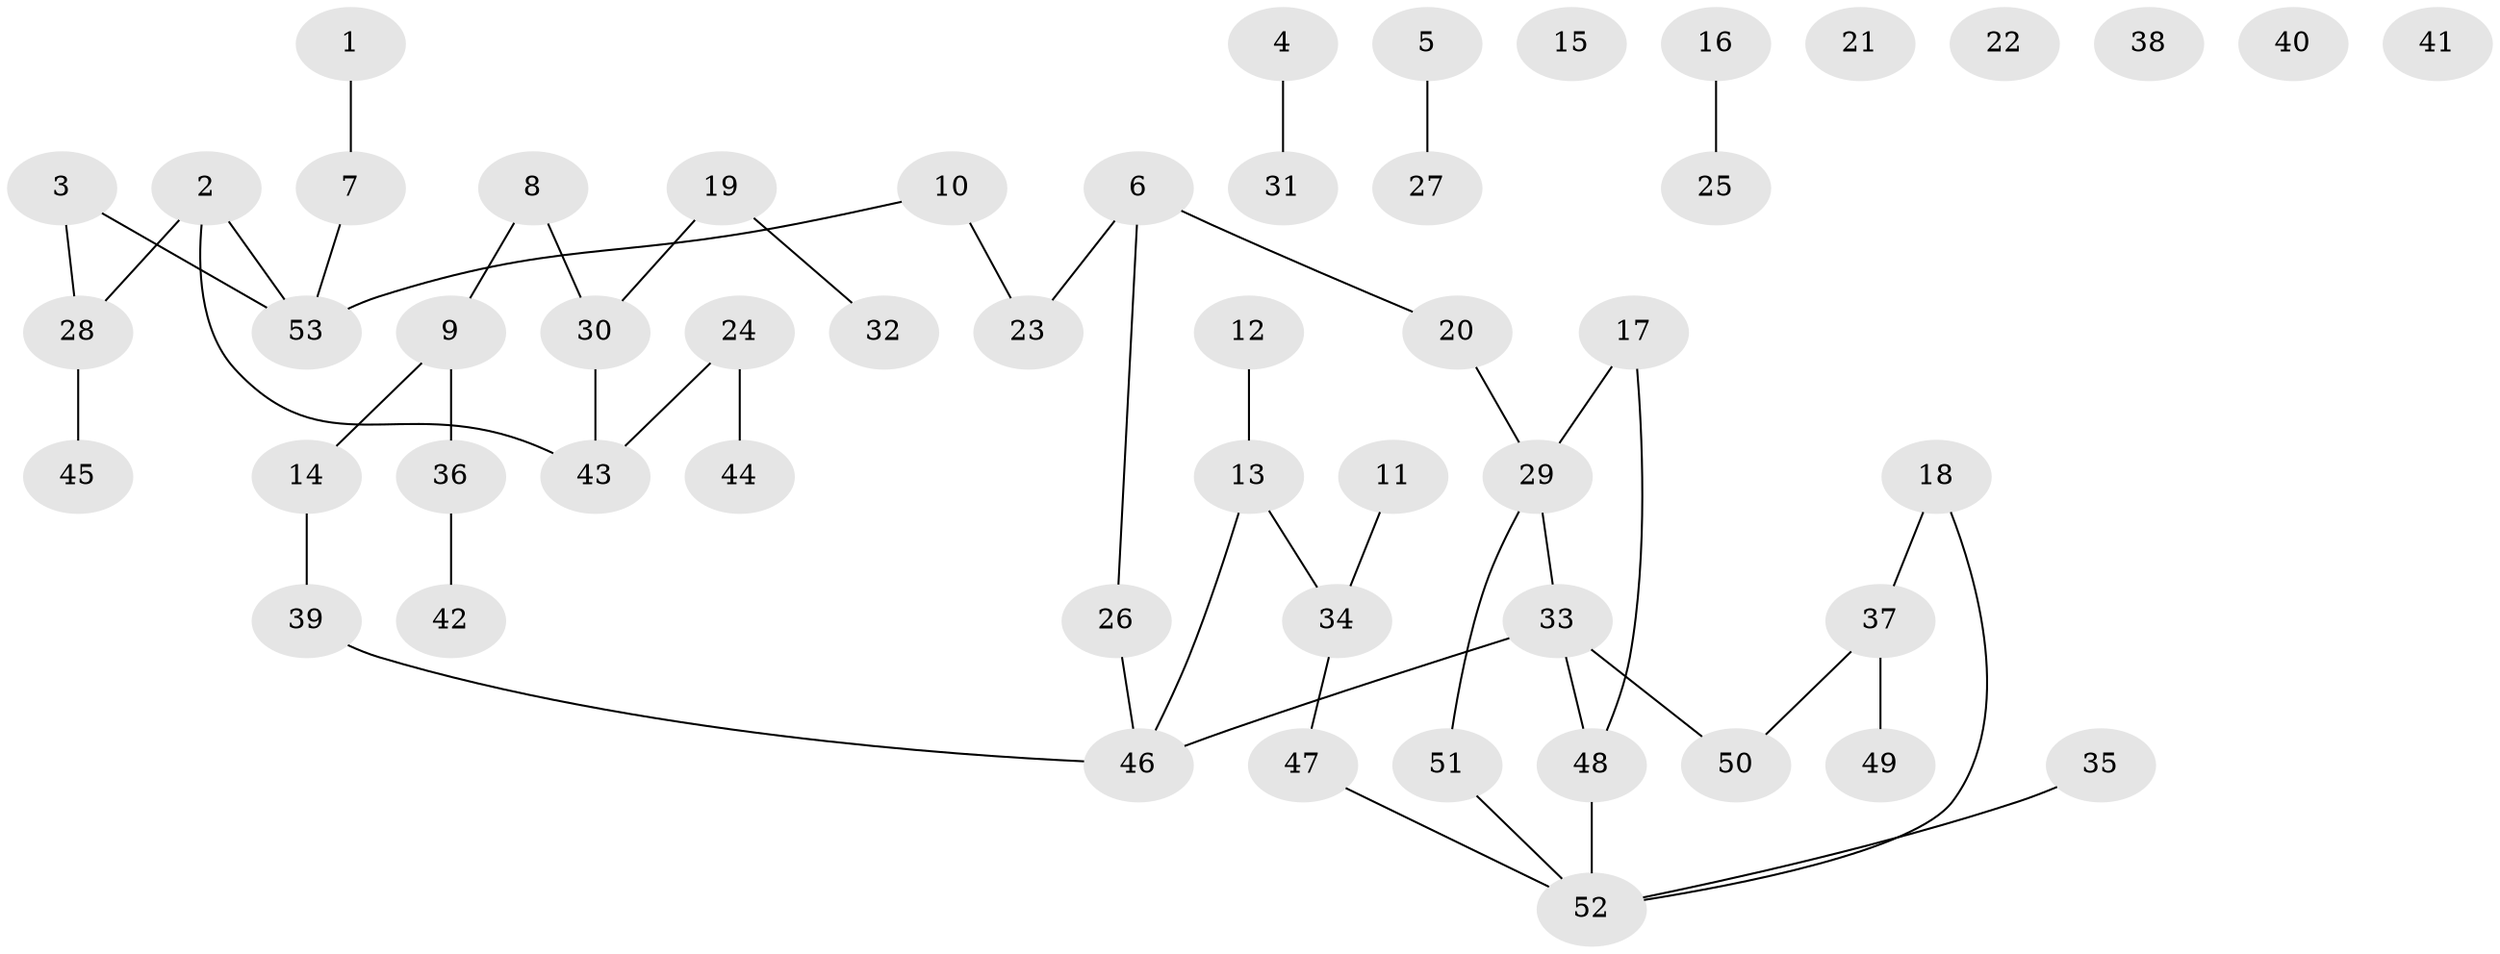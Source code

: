 // coarse degree distribution, {1: 0.21875, 4: 0.15625, 2: 0.125, 0: 0.28125, 3: 0.21875}
// Generated by graph-tools (version 1.1) at 2025/23/03/03/25 07:23:26]
// undirected, 53 vertices, 50 edges
graph export_dot {
graph [start="1"]
  node [color=gray90,style=filled];
  1;
  2;
  3;
  4;
  5;
  6;
  7;
  8;
  9;
  10;
  11;
  12;
  13;
  14;
  15;
  16;
  17;
  18;
  19;
  20;
  21;
  22;
  23;
  24;
  25;
  26;
  27;
  28;
  29;
  30;
  31;
  32;
  33;
  34;
  35;
  36;
  37;
  38;
  39;
  40;
  41;
  42;
  43;
  44;
  45;
  46;
  47;
  48;
  49;
  50;
  51;
  52;
  53;
  1 -- 7;
  2 -- 28;
  2 -- 43;
  2 -- 53;
  3 -- 28;
  3 -- 53;
  4 -- 31;
  5 -- 27;
  6 -- 20;
  6 -- 23;
  6 -- 26;
  7 -- 53;
  8 -- 9;
  8 -- 30;
  9 -- 14;
  9 -- 36;
  10 -- 23;
  10 -- 53;
  11 -- 34;
  12 -- 13;
  13 -- 34;
  13 -- 46;
  14 -- 39;
  16 -- 25;
  17 -- 29;
  17 -- 48;
  18 -- 37;
  18 -- 52;
  19 -- 30;
  19 -- 32;
  20 -- 29;
  24 -- 43;
  24 -- 44;
  26 -- 46;
  28 -- 45;
  29 -- 33;
  29 -- 51;
  30 -- 43;
  33 -- 46;
  33 -- 48;
  33 -- 50;
  34 -- 47;
  35 -- 52;
  36 -- 42;
  37 -- 49;
  37 -- 50;
  39 -- 46;
  47 -- 52;
  48 -- 52;
  51 -- 52;
}
